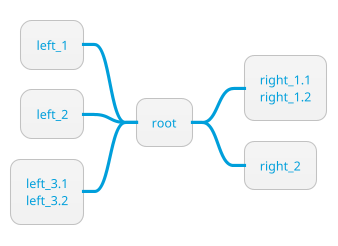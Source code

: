 ' Do not edit
' Theme Gallery
' autogenerated by script
'
@startmindmap
!theme bluegray
+ root
**:right_1.1
right_1.2;
++ right_2

left side

-- left_1
-- left_2
**:left_3.1
left_3.2;
@endmindmap
